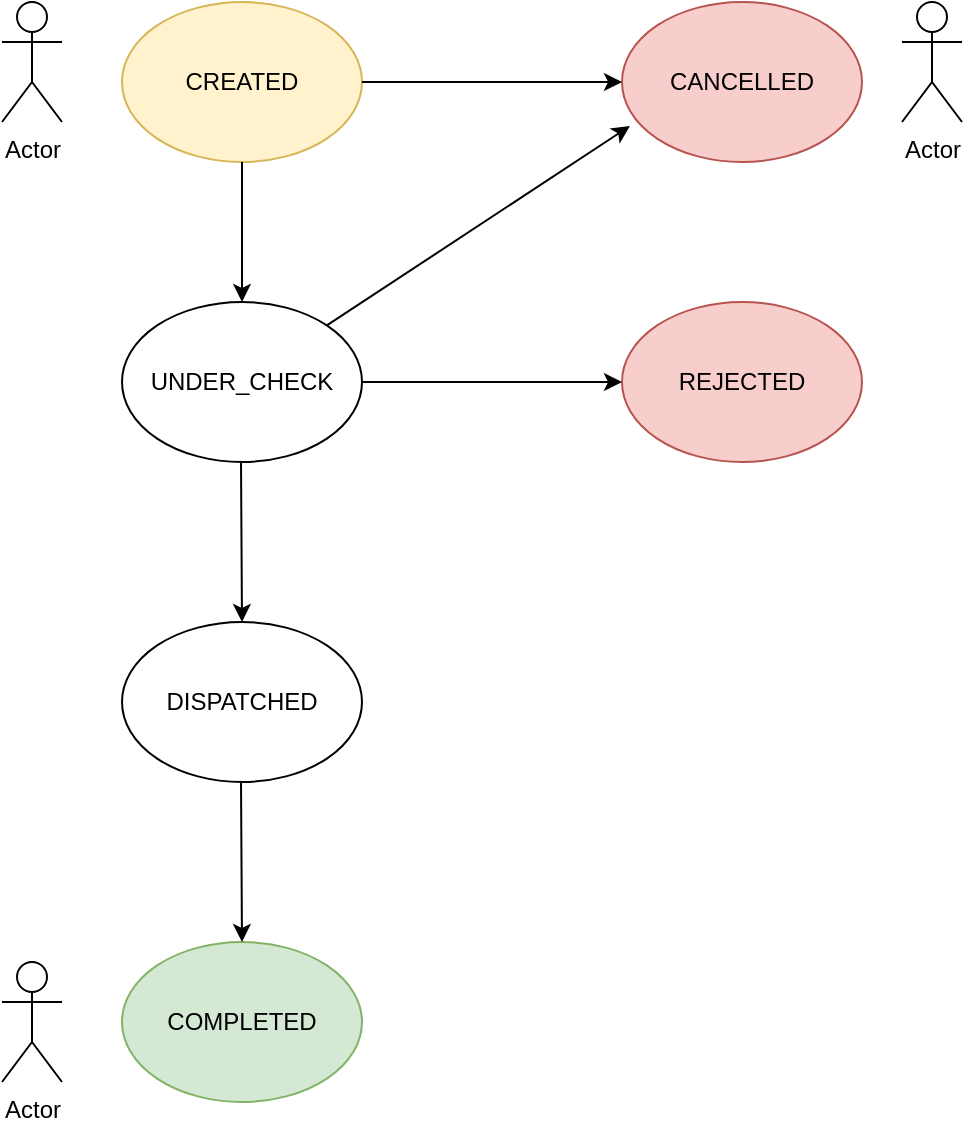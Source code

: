 <mxfile version="16.4.0" type="device"><diagram id="sgKXxzwhF5lkKm3JC3D8" name="Page-1"><mxGraphModel dx="1106" dy="892" grid="1" gridSize="10" guides="1" tooltips="1" connect="1" arrows="1" fold="1" page="1" pageScale="1" pageWidth="827" pageHeight="1169" math="0" shadow="0"><root><mxCell id="0"/><mxCell id="1" parent="0"/><mxCell id="x3RIYurN8iNcuX9_cftN-1" value="CREATED" style="ellipse;whiteSpace=wrap;html=1;fillColor=#fff2cc;strokeColor=#d6b656;" vertex="1" parent="1"><mxGeometry x="150" y="320" width="120" height="80" as="geometry"/></mxCell><mxCell id="x3RIYurN8iNcuX9_cftN-3" value="UNDER_CHECK" style="ellipse;whiteSpace=wrap;html=1;" vertex="1" parent="1"><mxGeometry x="150" y="470" width="120" height="80" as="geometry"/></mxCell><mxCell id="x3RIYurN8iNcuX9_cftN-4" value="DISPATCHED" style="ellipse;whiteSpace=wrap;html=1;" vertex="1" parent="1"><mxGeometry x="150" y="630" width="120" height="80" as="geometry"/></mxCell><mxCell id="x3RIYurN8iNcuX9_cftN-5" value="CANCELLED" style="ellipse;whiteSpace=wrap;html=1;fillColor=#f8cecc;strokeColor=#b85450;" vertex="1" parent="1"><mxGeometry x="400" y="320" width="120" height="80" as="geometry"/></mxCell><mxCell id="x3RIYurN8iNcuX9_cftN-6" value="REJECTED" style="ellipse;whiteSpace=wrap;html=1;fillColor=#f8cecc;strokeColor=#b85450;" vertex="1" parent="1"><mxGeometry x="400" y="470" width="120" height="80" as="geometry"/></mxCell><mxCell id="x3RIYurN8iNcuX9_cftN-8" value="COMPLETED" style="ellipse;whiteSpace=wrap;html=1;fillColor=#d5e8d4;strokeColor=#82b366;" vertex="1" parent="1"><mxGeometry x="150" y="790" width="120" height="80" as="geometry"/></mxCell><mxCell id="x3RIYurN8iNcuX9_cftN-9" value="" style="endArrow=classic;html=1;rounded=0;exitX=0.5;exitY=1;exitDx=0;exitDy=0;" edge="1" parent="1" source="x3RIYurN8iNcuX9_cftN-1" target="x3RIYurN8iNcuX9_cftN-3"><mxGeometry width="50" height="50" relative="1" as="geometry"><mxPoint x="390" y="650" as="sourcePoint"/><mxPoint x="440" y="600" as="targetPoint"/></mxGeometry></mxCell><mxCell id="x3RIYurN8iNcuX9_cftN-11" value="" style="endArrow=classic;html=1;rounded=0;exitX=0.5;exitY=1;exitDx=0;exitDy=0;entryX=0.5;entryY=0;entryDx=0;entryDy=0;" edge="1" parent="1" target="x3RIYurN8iNcuX9_cftN-4"><mxGeometry width="50" height="50" relative="1" as="geometry"><mxPoint x="209.5" y="550" as="sourcePoint"/><mxPoint x="209.5" y="620" as="targetPoint"/></mxGeometry></mxCell><mxCell id="x3RIYurN8iNcuX9_cftN-12" value="" style="endArrow=classic;html=1;rounded=0;exitX=0.5;exitY=1;exitDx=0;exitDy=0;entryX=0.5;entryY=0;entryDx=0;entryDy=0;" edge="1" parent="1" target="x3RIYurN8iNcuX9_cftN-8"><mxGeometry width="50" height="50" relative="1" as="geometry"><mxPoint x="209.5" y="710" as="sourcePoint"/><mxPoint x="209.5" y="780" as="targetPoint"/></mxGeometry></mxCell><mxCell id="x3RIYurN8iNcuX9_cftN-14" value="" style="endArrow=classic;html=1;rounded=0;exitX=1;exitY=0.5;exitDx=0;exitDy=0;entryX=0;entryY=0.5;entryDx=0;entryDy=0;" edge="1" parent="1" source="x3RIYurN8iNcuX9_cftN-3" target="x3RIYurN8iNcuX9_cftN-6"><mxGeometry width="50" height="50" relative="1" as="geometry"><mxPoint x="250" y="440" as="sourcePoint"/><mxPoint x="250" y="510" as="targetPoint"/></mxGeometry></mxCell><mxCell id="x3RIYurN8iNcuX9_cftN-15" value="" style="endArrow=classic;html=1;rounded=0;exitX=1;exitY=0.5;exitDx=0;exitDy=0;entryX=0;entryY=0.5;entryDx=0;entryDy=0;" edge="1" parent="1" source="x3RIYurN8iNcuX9_cftN-1" target="x3RIYurN8iNcuX9_cftN-5"><mxGeometry width="50" height="50" relative="1" as="geometry"><mxPoint x="269" y="350" as="sourcePoint"/><mxPoint x="269" y="420" as="targetPoint"/></mxGeometry></mxCell><mxCell id="x3RIYurN8iNcuX9_cftN-16" value="" style="endArrow=classic;html=1;rounded=0;exitX=1;exitY=0;exitDx=0;exitDy=0;entryX=0.033;entryY=0.775;entryDx=0;entryDy=0;entryPerimeter=0;" edge="1" parent="1" source="x3RIYurN8iNcuX9_cftN-3" target="x3RIYurN8iNcuX9_cftN-5"><mxGeometry width="50" height="50" relative="1" as="geometry"><mxPoint x="270" y="460" as="sourcePoint"/><mxPoint x="270" y="530" as="targetPoint"/></mxGeometry></mxCell><mxCell id="x3RIYurN8iNcuX9_cftN-17" value="Actor" style="shape=umlActor;verticalLabelPosition=bottom;verticalAlign=top;html=1;outlineConnect=0;" vertex="1" parent="1"><mxGeometry x="90" y="320" width="30" height="60" as="geometry"/></mxCell><mxCell id="x3RIYurN8iNcuX9_cftN-20" value="Actor" style="shape=umlActor;verticalLabelPosition=bottom;verticalAlign=top;html=1;outlineConnect=0;" vertex="1" parent="1"><mxGeometry x="90" y="800" width="30" height="60" as="geometry"/></mxCell><mxCell id="x3RIYurN8iNcuX9_cftN-21" value="Actor" style="shape=umlActor;verticalLabelPosition=bottom;verticalAlign=top;html=1;outlineConnect=0;" vertex="1" parent="1"><mxGeometry x="540" y="320" width="30" height="60" as="geometry"/></mxCell></root></mxGraphModel></diagram></mxfile>